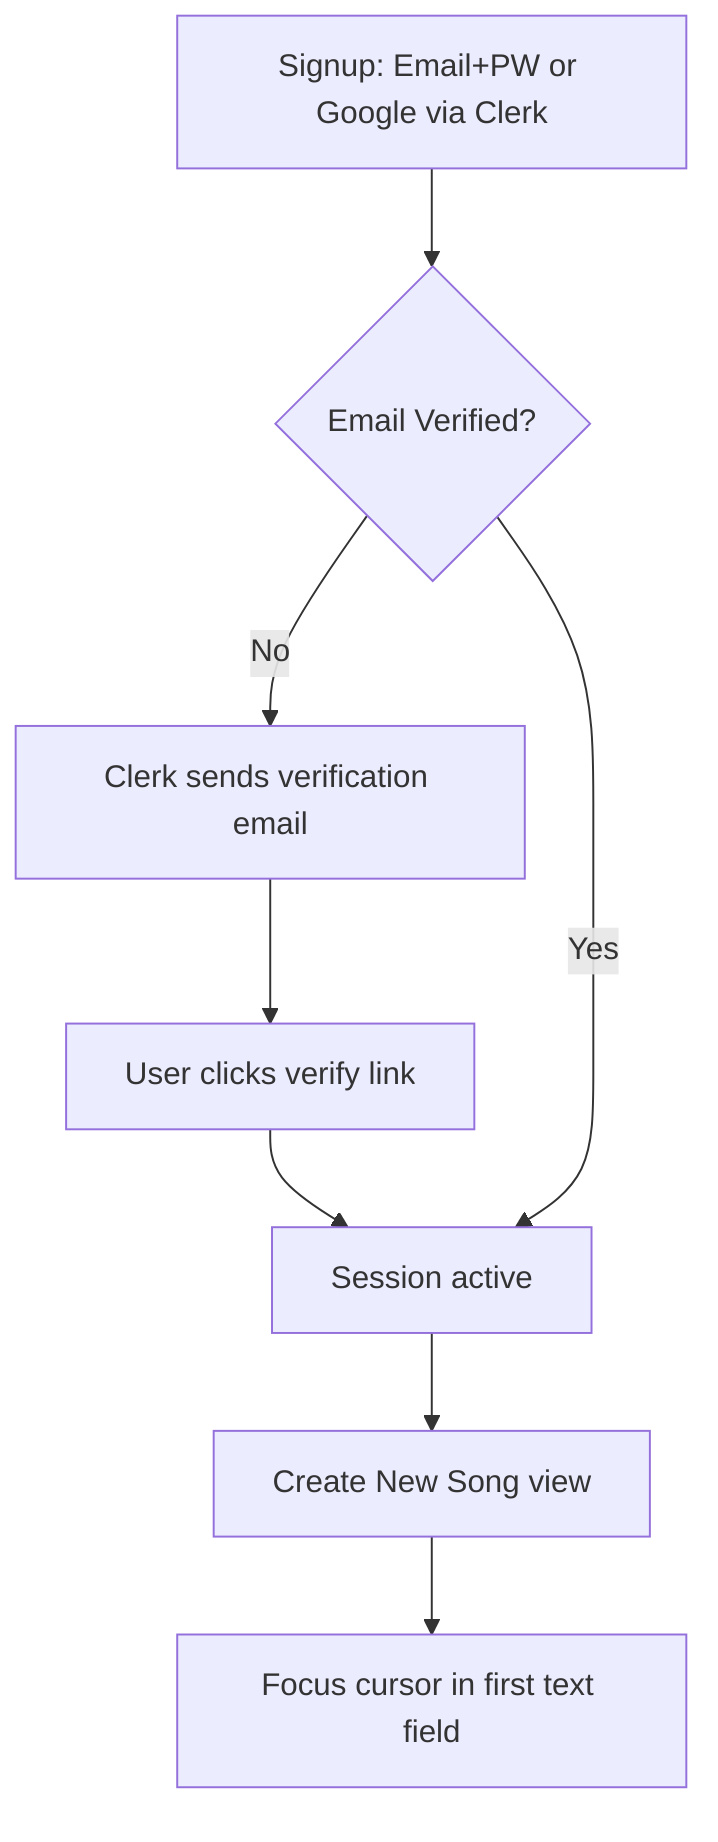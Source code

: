 flowchart TD
  A[Signup: Email+PW or Google via Clerk] --> B{Email Verified?}
  B -- No --> C[Clerk sends verification email]
  C --> D[User clicks verify link]
  D --> E[Session active]
  B -- Yes --> E[Session active]
  E --> F[Create New Song view]
  F --> G[Focus cursor in first text field]